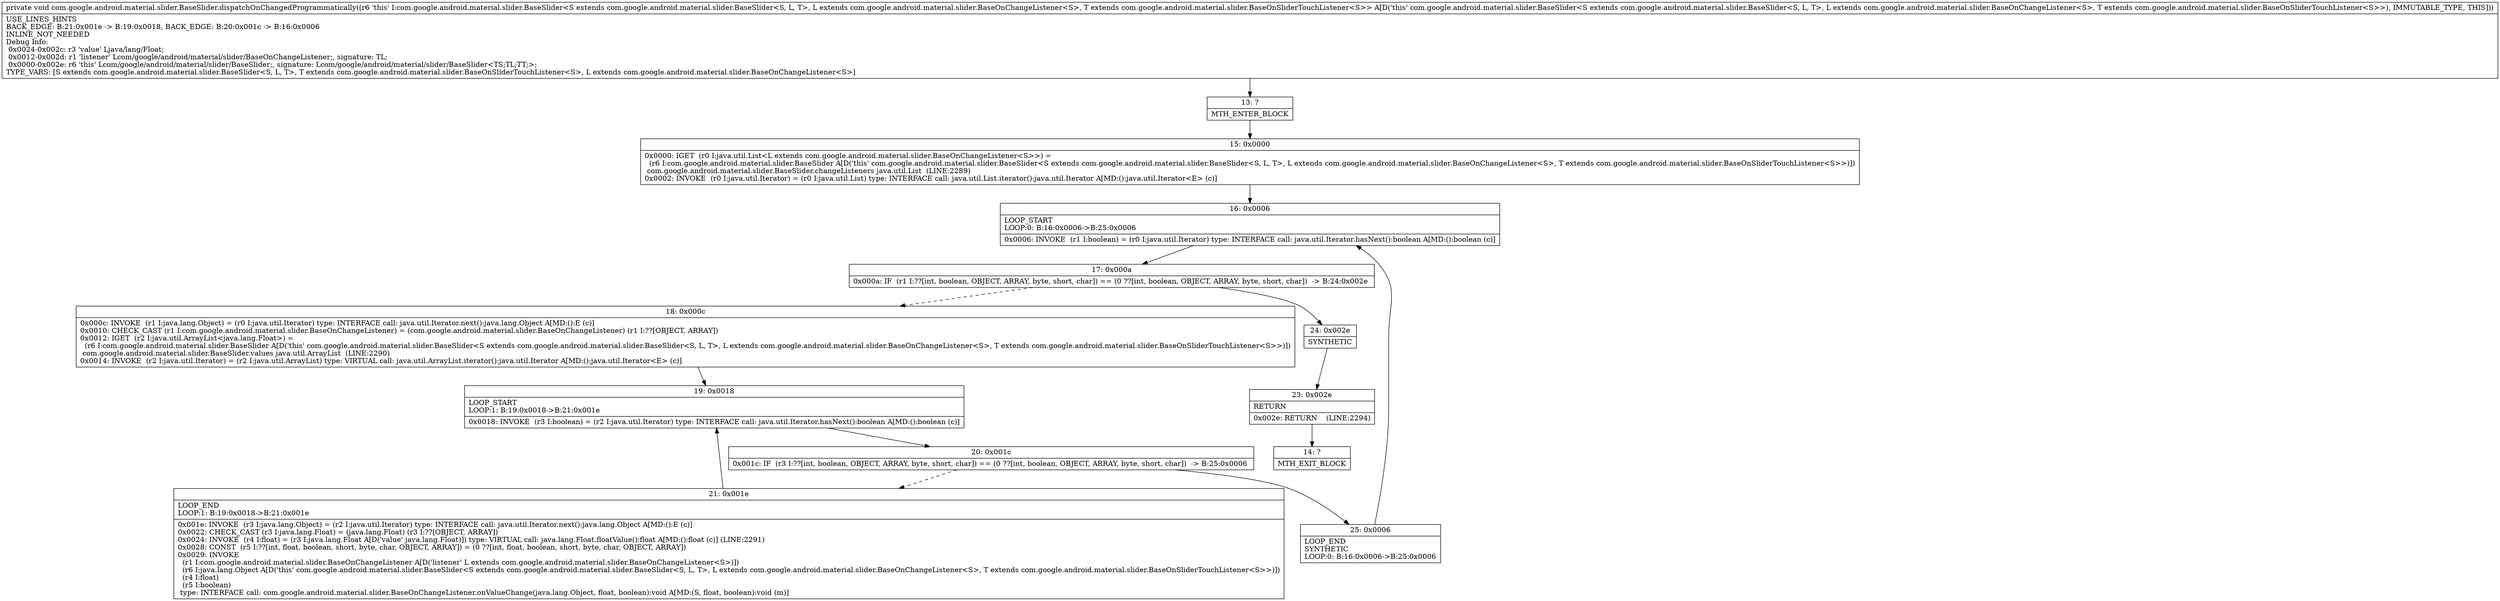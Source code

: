 digraph "CFG forcom.google.android.material.slider.BaseSlider.dispatchOnChangedProgrammatically()V" {
Node_13 [shape=record,label="{13\:\ ?|MTH_ENTER_BLOCK\l}"];
Node_15 [shape=record,label="{15\:\ 0x0000|0x0000: IGET  (r0 I:java.util.List\<L extends com.google.android.material.slider.BaseOnChangeListener\<S\>\>) = \l  (r6 I:com.google.android.material.slider.BaseSlider A[D('this' com.google.android.material.slider.BaseSlider\<S extends com.google.android.material.slider.BaseSlider\<S, L, T\>, L extends com.google.android.material.slider.BaseOnChangeListener\<S\>, T extends com.google.android.material.slider.BaseOnSliderTouchListener\<S\>\>)])\l com.google.android.material.slider.BaseSlider.changeListeners java.util.List  (LINE:2289)\l0x0002: INVOKE  (r0 I:java.util.Iterator) = (r0 I:java.util.List) type: INTERFACE call: java.util.List.iterator():java.util.Iterator A[MD:():java.util.Iterator\<E\> (c)]\l}"];
Node_16 [shape=record,label="{16\:\ 0x0006|LOOP_START\lLOOP:0: B:16:0x0006\-\>B:25:0x0006\l|0x0006: INVOKE  (r1 I:boolean) = (r0 I:java.util.Iterator) type: INTERFACE call: java.util.Iterator.hasNext():boolean A[MD:():boolean (c)]\l}"];
Node_17 [shape=record,label="{17\:\ 0x000a|0x000a: IF  (r1 I:??[int, boolean, OBJECT, ARRAY, byte, short, char]) == (0 ??[int, boolean, OBJECT, ARRAY, byte, short, char])  \-\> B:24:0x002e \l}"];
Node_18 [shape=record,label="{18\:\ 0x000c|0x000c: INVOKE  (r1 I:java.lang.Object) = (r0 I:java.util.Iterator) type: INTERFACE call: java.util.Iterator.next():java.lang.Object A[MD:():E (c)]\l0x0010: CHECK_CAST (r1 I:com.google.android.material.slider.BaseOnChangeListener) = (com.google.android.material.slider.BaseOnChangeListener) (r1 I:??[OBJECT, ARRAY]) \l0x0012: IGET  (r2 I:java.util.ArrayList\<java.lang.Float\>) = \l  (r6 I:com.google.android.material.slider.BaseSlider A[D('this' com.google.android.material.slider.BaseSlider\<S extends com.google.android.material.slider.BaseSlider\<S, L, T\>, L extends com.google.android.material.slider.BaseOnChangeListener\<S\>, T extends com.google.android.material.slider.BaseOnSliderTouchListener\<S\>\>)])\l com.google.android.material.slider.BaseSlider.values java.util.ArrayList  (LINE:2290)\l0x0014: INVOKE  (r2 I:java.util.Iterator) = (r2 I:java.util.ArrayList) type: VIRTUAL call: java.util.ArrayList.iterator():java.util.Iterator A[MD:():java.util.Iterator\<E\> (c)]\l}"];
Node_19 [shape=record,label="{19\:\ 0x0018|LOOP_START\lLOOP:1: B:19:0x0018\-\>B:21:0x001e\l|0x0018: INVOKE  (r3 I:boolean) = (r2 I:java.util.Iterator) type: INTERFACE call: java.util.Iterator.hasNext():boolean A[MD:():boolean (c)]\l}"];
Node_20 [shape=record,label="{20\:\ 0x001c|0x001c: IF  (r3 I:??[int, boolean, OBJECT, ARRAY, byte, short, char]) == (0 ??[int, boolean, OBJECT, ARRAY, byte, short, char])  \-\> B:25:0x0006 \l}"];
Node_21 [shape=record,label="{21\:\ 0x001e|LOOP_END\lLOOP:1: B:19:0x0018\-\>B:21:0x001e\l|0x001e: INVOKE  (r3 I:java.lang.Object) = (r2 I:java.util.Iterator) type: INTERFACE call: java.util.Iterator.next():java.lang.Object A[MD:():E (c)]\l0x0022: CHECK_CAST (r3 I:java.lang.Float) = (java.lang.Float) (r3 I:??[OBJECT, ARRAY]) \l0x0024: INVOKE  (r4 I:float) = (r3 I:java.lang.Float A[D('value' java.lang.Float)]) type: VIRTUAL call: java.lang.Float.floatValue():float A[MD:():float (c)] (LINE:2291)\l0x0028: CONST  (r5 I:??[int, float, boolean, short, byte, char, OBJECT, ARRAY]) = (0 ??[int, float, boolean, short, byte, char, OBJECT, ARRAY]) \l0x0029: INVOKE  \l  (r1 I:com.google.android.material.slider.BaseOnChangeListener A[D('listener' L extends com.google.android.material.slider.BaseOnChangeListener\<S\>)])\l  (r6 I:java.lang.Object A[D('this' com.google.android.material.slider.BaseSlider\<S extends com.google.android.material.slider.BaseSlider\<S, L, T\>, L extends com.google.android.material.slider.BaseOnChangeListener\<S\>, T extends com.google.android.material.slider.BaseOnSliderTouchListener\<S\>\>)])\l  (r4 I:float)\l  (r5 I:boolean)\l type: INTERFACE call: com.google.android.material.slider.BaseOnChangeListener.onValueChange(java.lang.Object, float, boolean):void A[MD:(S, float, boolean):void (m)]\l}"];
Node_25 [shape=record,label="{25\:\ 0x0006|LOOP_END\lSYNTHETIC\lLOOP:0: B:16:0x0006\-\>B:25:0x0006\l}"];
Node_24 [shape=record,label="{24\:\ 0x002e|SYNTHETIC\l}"];
Node_23 [shape=record,label="{23\:\ 0x002e|RETURN\l|0x002e: RETURN    (LINE:2294)\l}"];
Node_14 [shape=record,label="{14\:\ ?|MTH_EXIT_BLOCK\l}"];
MethodNode[shape=record,label="{private void com.google.android.material.slider.BaseSlider.dispatchOnChangedProgrammatically((r6 'this' I:com.google.android.material.slider.BaseSlider\<S extends com.google.android.material.slider.BaseSlider\<S, L, T\>, L extends com.google.android.material.slider.BaseOnChangeListener\<S\>, T extends com.google.android.material.slider.BaseOnSliderTouchListener\<S\>\> A[D('this' com.google.android.material.slider.BaseSlider\<S extends com.google.android.material.slider.BaseSlider\<S, L, T\>, L extends com.google.android.material.slider.BaseOnChangeListener\<S\>, T extends com.google.android.material.slider.BaseOnSliderTouchListener\<S\>\>), IMMUTABLE_TYPE, THIS]))  | USE_LINES_HINTS\lBACK_EDGE: B:21:0x001e \-\> B:19:0x0018, BACK_EDGE: B:20:0x001c \-\> B:16:0x0006\lINLINE_NOT_NEEDED\lDebug Info:\l  0x0024\-0x002c: r3 'value' Ljava\/lang\/Float;\l  0x0012\-0x002d: r1 'listener' Lcom\/google\/android\/material\/slider\/BaseOnChangeListener;, signature: TL;\l  0x0000\-0x002e: r6 'this' Lcom\/google\/android\/material\/slider\/BaseSlider;, signature: Lcom\/google\/android\/material\/slider\/BaseSlider\<TS;TL;TT;\>;\lTYPE_VARS: [S extends com.google.android.material.slider.BaseSlider\<S, L, T\>, T extends com.google.android.material.slider.BaseOnSliderTouchListener\<S\>, L extends com.google.android.material.slider.BaseOnChangeListener\<S\>]\l}"];
MethodNode -> Node_13;Node_13 -> Node_15;
Node_15 -> Node_16;
Node_16 -> Node_17;
Node_17 -> Node_18[style=dashed];
Node_17 -> Node_24;
Node_18 -> Node_19;
Node_19 -> Node_20;
Node_20 -> Node_21[style=dashed];
Node_20 -> Node_25;
Node_21 -> Node_19;
Node_25 -> Node_16;
Node_24 -> Node_23;
Node_23 -> Node_14;
}

